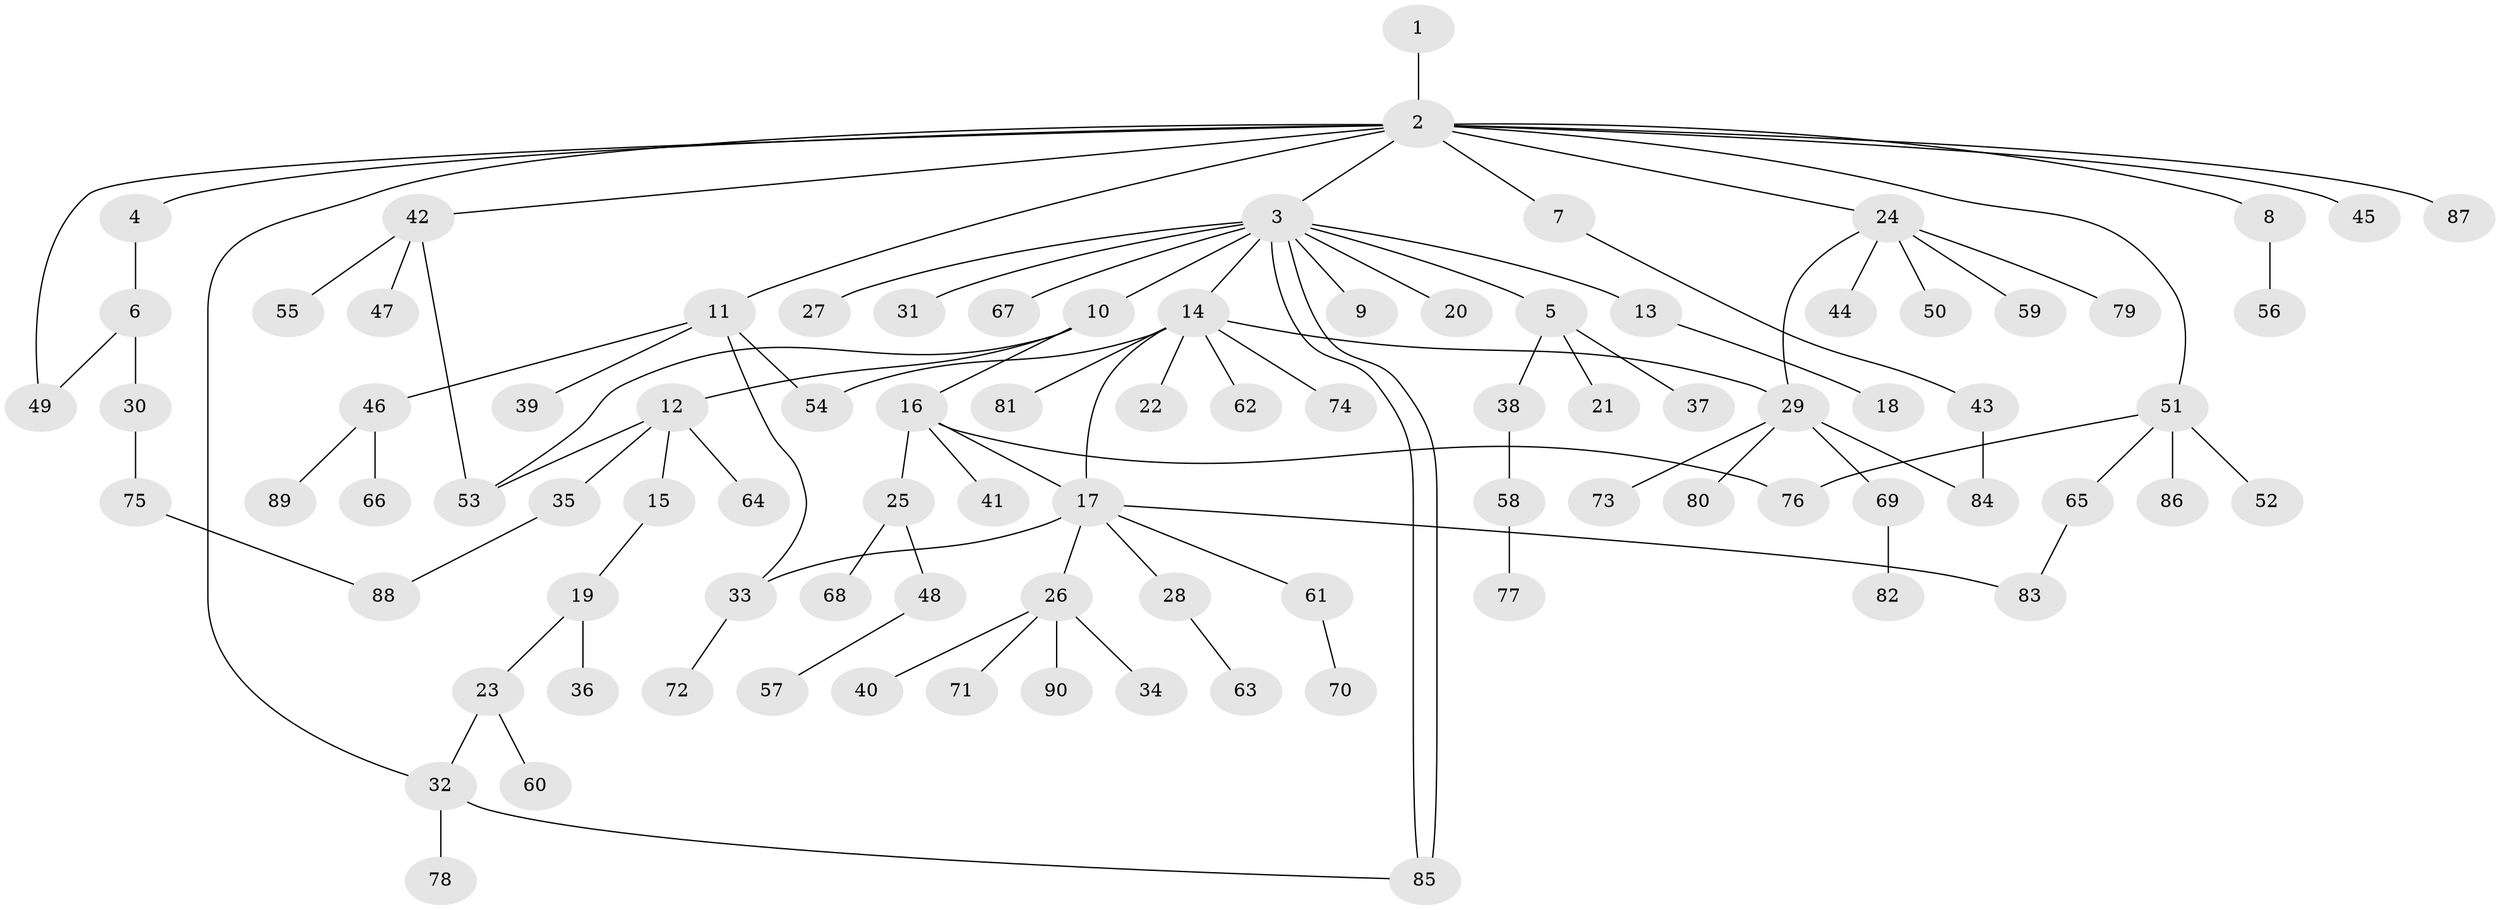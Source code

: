 // Generated by graph-tools (version 1.1) at 2025/14/03/09/25 04:14:41]
// undirected, 90 vertices, 103 edges
graph export_dot {
graph [start="1"]
  node [color=gray90,style=filled];
  1;
  2;
  3;
  4;
  5;
  6;
  7;
  8;
  9;
  10;
  11;
  12;
  13;
  14;
  15;
  16;
  17;
  18;
  19;
  20;
  21;
  22;
  23;
  24;
  25;
  26;
  27;
  28;
  29;
  30;
  31;
  32;
  33;
  34;
  35;
  36;
  37;
  38;
  39;
  40;
  41;
  42;
  43;
  44;
  45;
  46;
  47;
  48;
  49;
  50;
  51;
  52;
  53;
  54;
  55;
  56;
  57;
  58;
  59;
  60;
  61;
  62;
  63;
  64;
  65;
  66;
  67;
  68;
  69;
  70;
  71;
  72;
  73;
  74;
  75;
  76;
  77;
  78;
  79;
  80;
  81;
  82;
  83;
  84;
  85;
  86;
  87;
  88;
  89;
  90;
  1 -- 2;
  2 -- 3;
  2 -- 4;
  2 -- 7;
  2 -- 8;
  2 -- 11;
  2 -- 24;
  2 -- 32;
  2 -- 42;
  2 -- 45;
  2 -- 49;
  2 -- 51;
  2 -- 87;
  3 -- 5;
  3 -- 9;
  3 -- 10;
  3 -- 13;
  3 -- 14;
  3 -- 20;
  3 -- 27;
  3 -- 31;
  3 -- 67;
  3 -- 85;
  3 -- 85;
  4 -- 6;
  5 -- 21;
  5 -- 37;
  5 -- 38;
  6 -- 30;
  6 -- 49;
  7 -- 43;
  8 -- 56;
  10 -- 12;
  10 -- 16;
  10 -- 53;
  11 -- 33;
  11 -- 39;
  11 -- 46;
  11 -- 54;
  12 -- 15;
  12 -- 35;
  12 -- 53;
  12 -- 64;
  13 -- 18;
  14 -- 17;
  14 -- 22;
  14 -- 29;
  14 -- 54;
  14 -- 62;
  14 -- 74;
  14 -- 81;
  15 -- 19;
  16 -- 17;
  16 -- 25;
  16 -- 41;
  16 -- 76;
  17 -- 26;
  17 -- 28;
  17 -- 33;
  17 -- 61;
  17 -- 83;
  19 -- 23;
  19 -- 36;
  23 -- 32;
  23 -- 60;
  24 -- 29;
  24 -- 44;
  24 -- 50;
  24 -- 59;
  24 -- 79;
  25 -- 48;
  25 -- 68;
  26 -- 34;
  26 -- 40;
  26 -- 71;
  26 -- 90;
  28 -- 63;
  29 -- 69;
  29 -- 73;
  29 -- 80;
  29 -- 84;
  30 -- 75;
  32 -- 78;
  32 -- 85;
  33 -- 72;
  35 -- 88;
  38 -- 58;
  42 -- 47;
  42 -- 53;
  42 -- 55;
  43 -- 84;
  46 -- 66;
  46 -- 89;
  48 -- 57;
  51 -- 52;
  51 -- 65;
  51 -- 76;
  51 -- 86;
  58 -- 77;
  61 -- 70;
  65 -- 83;
  69 -- 82;
  75 -- 88;
}
